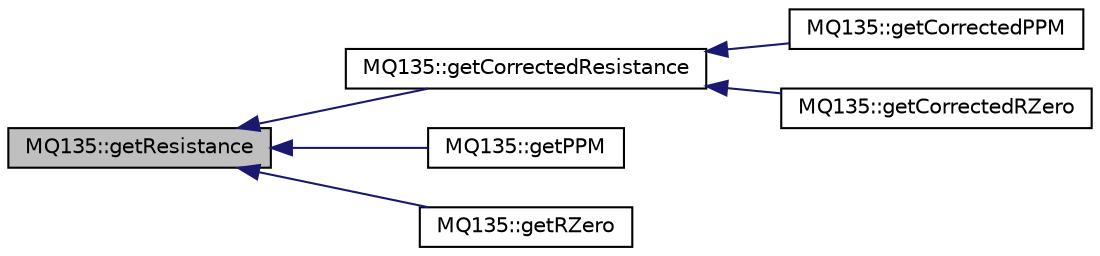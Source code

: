 digraph "MQ135::getResistance"
{
  edge [fontname="Helvetica",fontsize="10",labelfontname="Helvetica",labelfontsize="10"];
  node [fontname="Helvetica",fontsize="10",shape=record];
  rankdir="LR";
  Node1 [label="MQ135::getResistance",height=0.2,width=0.4,color="black", fillcolor="grey75", style="filled", fontcolor="black"];
  Node1 -> Node2 [dir="back",color="midnightblue",fontsize="10",style="solid",fontname="Helvetica"];
  Node2 [label="MQ135::getCorrectedResistance",height=0.2,width=0.4,color="black", fillcolor="white", style="filled",URL="$class_m_q135.html#ae2831a68678ed327a646b8a112cd2932",tooltip="Get the resistance of the sensor, ie. the measurement value corrected for temp/hum. "];
  Node2 -> Node3 [dir="back",color="midnightblue",fontsize="10",style="solid",fontname="Helvetica"];
  Node3 [label="MQ135::getCorrectedPPM",height=0.2,width=0.4,color="black", fillcolor="white", style="filled",URL="$class_m_q135.html#af005fbc44840d36609bd2f866673b80b",tooltip="Get the ppm of CO2 sensed (assuming only CO2 in the air), corrected for temp/hum. ..."];
  Node2 -> Node4 [dir="back",color="midnightblue",fontsize="10",style="solid",fontname="Helvetica"];
  Node4 [label="MQ135::getCorrectedRZero",height=0.2,width=0.4,color="black", fillcolor="white", style="filled",URL="$class_m_q135.html#ab97826ce83bc0e598de26a8806e0b851",tooltip="Get the corrected resistance RZero of the sensor for calibration purposes. "];
  Node1 -> Node5 [dir="back",color="midnightblue",fontsize="10",style="solid",fontname="Helvetica"];
  Node5 [label="MQ135::getPPM",height=0.2,width=0.4,color="black", fillcolor="white", style="filled",URL="$class_m_q135.html#a93a37053cc2fcc536817ec647af1c41c",tooltip="Get the ppm of CO2 sensed (assuming only CO2 in the air) "];
  Node1 -> Node6 [dir="back",color="midnightblue",fontsize="10",style="solid",fontname="Helvetica"];
  Node6 [label="MQ135::getRZero",height=0.2,width=0.4,color="black", fillcolor="white", style="filled",URL="$class_m_q135.html#a2ccddd2fd1d23a24c62473a3c0f62ee7",tooltip="Get the resistance RZero of the sensor for calibration purposes. "];
}
